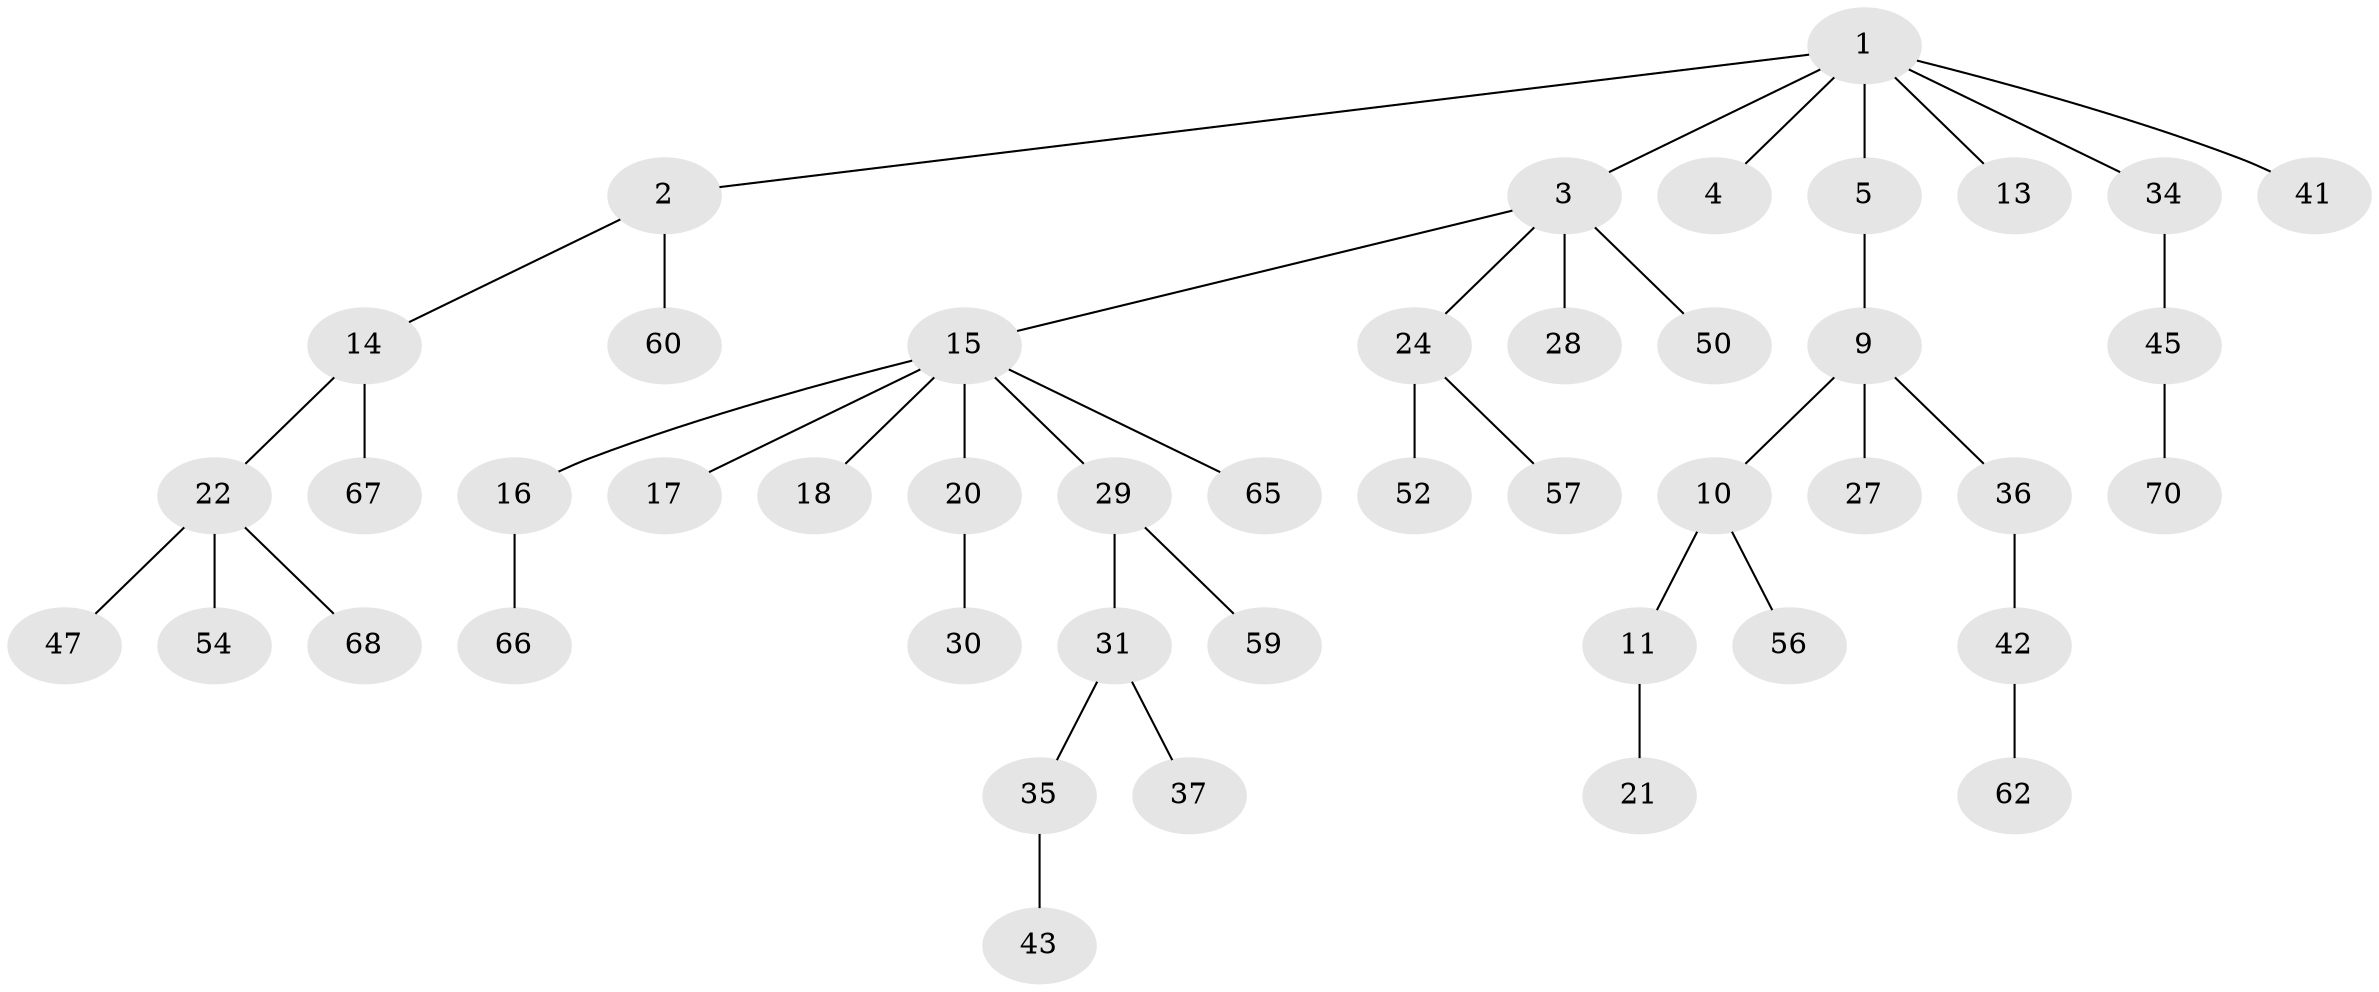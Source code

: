 // original degree distribution, {7: 0.02857142857142857, 2: 0.34285714285714286, 4: 0.05714285714285714, 1: 0.42857142857142855, 3: 0.14285714285714285}
// Generated by graph-tools (version 1.1) at 2025/11/02/27/25 16:11:25]
// undirected, 45 vertices, 44 edges
graph export_dot {
graph [start="1"]
  node [color=gray90,style=filled];
  1 [super="+7"];
  2 [super="+6"];
  3 [super="+8"];
  4;
  5 [super="+58"];
  9 [super="+12"];
  10 [super="+40"];
  11 [super="+49"];
  13;
  14 [super="+23"];
  15 [super="+19"];
  16 [super="+39"];
  17;
  18 [super="+26"];
  20;
  21;
  22 [super="+38"];
  24 [super="+25"];
  27 [super="+33"];
  28 [super="+51"];
  29 [super="+53"];
  30 [super="+64"];
  31 [super="+32"];
  34;
  35;
  36;
  37;
  41 [super="+69"];
  42 [super="+44"];
  43 [super="+46"];
  45 [super="+63"];
  47 [super="+48"];
  50 [super="+55"];
  52;
  54;
  56;
  57 [super="+61"];
  59;
  60;
  62;
  65;
  66;
  67;
  68;
  70;
  1 -- 2;
  1 -- 3;
  1 -- 4;
  1 -- 5;
  1 -- 13;
  1 -- 41;
  1 -- 34;
  2 -- 60;
  2 -- 14;
  3 -- 15;
  3 -- 50;
  3 -- 24;
  3 -- 28;
  5 -- 9;
  9 -- 10;
  9 -- 27;
  9 -- 36;
  10 -- 11;
  10 -- 56;
  11 -- 21;
  14 -- 22;
  14 -- 67;
  15 -- 16;
  15 -- 17;
  15 -- 18;
  15 -- 20;
  15 -- 65;
  15 -- 29;
  16 -- 66;
  20 -- 30;
  22 -- 47;
  22 -- 54;
  22 -- 68;
  24 -- 52;
  24 -- 57;
  29 -- 31;
  29 -- 59;
  31 -- 35;
  31 -- 37;
  34 -- 45;
  35 -- 43;
  36 -- 42;
  42 -- 62;
  45 -- 70;
}
